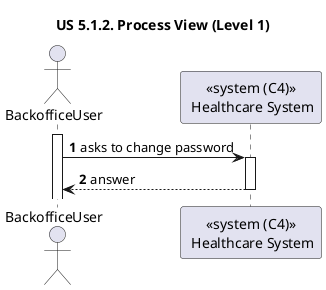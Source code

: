 @startuml
'https://plantuml.com/sequence-diagram

title "US 5.1.2. Process View (Level 1)"

autonumber
actor BackofficeUser as USER
participant "<<system (C4)>>\n Healthcare System" as SYS

activate USER

USER -> SYS : asks to change password
activate SYS

SYS --> USER : answer
deactivate SYS
@enduml